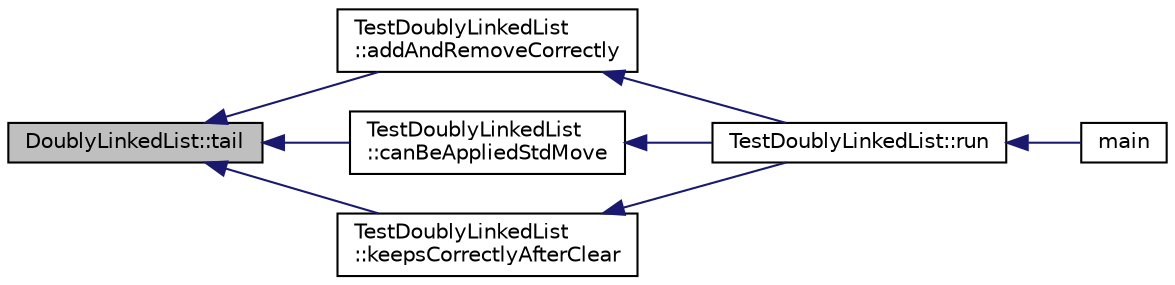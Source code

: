 digraph "DoublyLinkedList::tail"
{
  edge [fontname="Helvetica",fontsize="10",labelfontname="Helvetica",labelfontsize="10"];
  node [fontname="Helvetica",fontsize="10",shape=record];
  rankdir="LR";
  Node100 [label="DoublyLinkedList::tail",height=0.2,width=0.4,color="black", fillcolor="grey75", style="filled", fontcolor="black"];
  Node100 -> Node101 [dir="back",color="midnightblue",fontsize="10",style="solid",fontname="Helvetica"];
  Node101 [label="TestDoublyLinkedList\l::addAndRemoveCorrectly",height=0.2,width=0.4,color="black", fillcolor="white", style="filled",URL="$da/dbb/class_test_doubly_linked_list.html#a213f65b1d37dde14c0d37e4b7b08af72"];
  Node101 -> Node102 [dir="back",color="midnightblue",fontsize="10",style="solid",fontname="Helvetica"];
  Node102 [label="TestDoublyLinkedList::run",height=0.2,width=0.4,color="black", fillcolor="white", style="filled",URL="$da/dbb/class_test_doubly_linked_list.html#ab6bf21c4d7e82494e2283c0ae636dd1f"];
  Node102 -> Node103 [dir="back",color="midnightblue",fontsize="10",style="solid",fontname="Helvetica"];
  Node103 [label="main",height=0.2,width=0.4,color="black", fillcolor="white", style="filled",URL="$d1/d40/main__debug___pid_manager_8cpp.html#ae66f6b31b5ad750f1fe042a706a4e3d4"];
  Node100 -> Node104 [dir="back",color="midnightblue",fontsize="10",style="solid",fontname="Helvetica"];
  Node104 [label="TestDoublyLinkedList\l::canBeAppliedStdMove",height=0.2,width=0.4,color="black", fillcolor="white", style="filled",URL="$da/dbb/class_test_doubly_linked_list.html#ad36805b126718ef0fd68bf782de088e5"];
  Node104 -> Node102 [dir="back",color="midnightblue",fontsize="10",style="solid",fontname="Helvetica"];
  Node100 -> Node105 [dir="back",color="midnightblue",fontsize="10",style="solid",fontname="Helvetica"];
  Node105 [label="TestDoublyLinkedList\l::keepsCorrectlyAfterClear",height=0.2,width=0.4,color="black", fillcolor="white", style="filled",URL="$da/dbb/class_test_doubly_linked_list.html#a9f741aab17fb34b76fe7250fe0a9793e"];
  Node105 -> Node102 [dir="back",color="midnightblue",fontsize="10",style="solid",fontname="Helvetica"];
}
